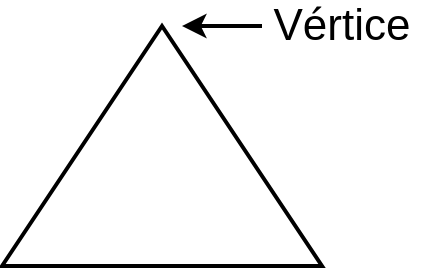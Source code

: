 <mxfile version="14.8.2" type="device"><diagram id="bGIxvIe0MS27CdG8IAlG" name="Page-1"><mxGraphModel dx="981" dy="544" grid="1" gridSize="10" guides="1" tooltips="1" connect="1" arrows="1" fold="1" page="1" pageScale="1" pageWidth="850" pageHeight="1100" math="0" shadow="0"><root><mxCell id="0"/><mxCell id="1" parent="0"/><mxCell id="0KALeSsPNaOkEpCnWCq_-32" value="" style="triangle;whiteSpace=wrap;html=1;rounded=0;shadow=0;strokeColor=#000000;strokeWidth=2;fillColor=#FFFFFF;rotation=-90;" vertex="1" parent="1"><mxGeometry x="260" y="420" width="120" height="160" as="geometry"/></mxCell><mxCell id="0KALeSsPNaOkEpCnWCq_-34" style="edgeStyle=orthogonalEdgeStyle;rounded=0;orthogonalLoop=1;jettySize=auto;html=1;exitX=0;exitY=0.5;exitDx=0;exitDy=0;strokeWidth=2;" edge="1" parent="1" source="0KALeSsPNaOkEpCnWCq_-33"><mxGeometry relative="1" as="geometry"><mxPoint x="330" y="440" as="targetPoint"/><Array as="points"><mxPoint x="370" y="440"/></Array></mxGeometry></mxCell><mxCell id="0KALeSsPNaOkEpCnWCq_-33" value="&lt;font style=&quot;font-size: 22px&quot; face=&quot;Helvetica&quot;&gt;Vértice&lt;/font&gt;" style="text;html=1;strokeColor=none;fillColor=none;align=center;verticalAlign=middle;whiteSpace=wrap;rounded=0;shadow=0;" vertex="1" parent="1"><mxGeometry x="370" y="430" width="80" height="20" as="geometry"/></mxCell></root></mxGraphModel></diagram></mxfile>